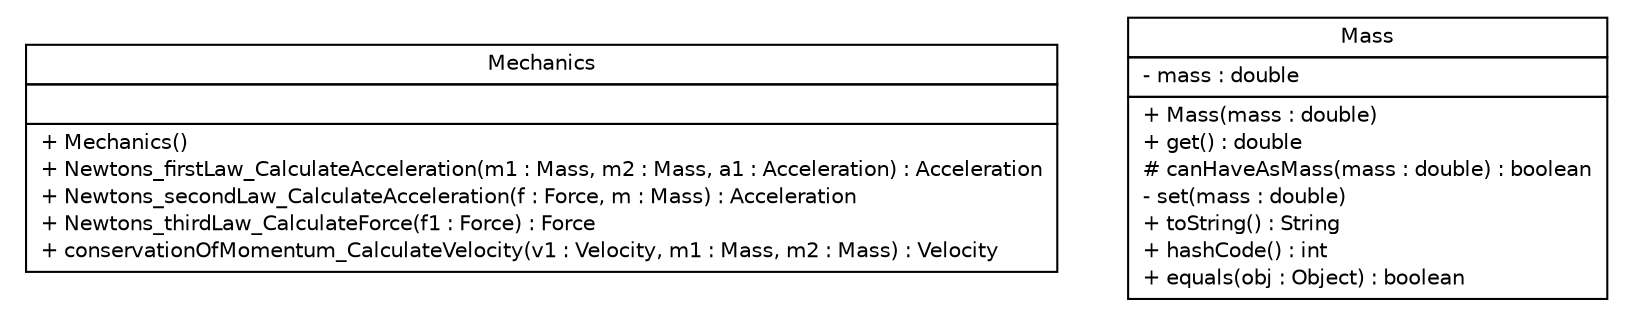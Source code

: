 #!/usr/local/bin/dot
#
# Class diagram 
# Generated by UMLGraph version R5_6 (http://www.umlgraph.org/)
#

digraph G {
	edge [fontname="Helvetica",fontsize=10,labelfontname="Helvetica",labelfontsize=10];
	node [fontname="Helvetica",fontsize=10,shape=plaintext];
	nodesep=0.25;
	ranksep=0.5;
	// world.physics.Mechanics
	c2110 [label=<<table title="world.physics.Mechanics" border="0" cellborder="1" cellspacing="0" cellpadding="2" port="p" href="./Mechanics.html">
		<tr><td><table border="0" cellspacing="0" cellpadding="1">
<tr><td align="center" balign="center"> Mechanics </td></tr>
		</table></td></tr>
		<tr><td><table border="0" cellspacing="0" cellpadding="1">
<tr><td align="left" balign="left">  </td></tr>
		</table></td></tr>
		<tr><td><table border="0" cellspacing="0" cellpadding="1">
<tr><td align="left" balign="left"> + Mechanics() </td></tr>
<tr><td align="left" balign="left"> + Newtons_firstLaw_CalculateAcceleration(m1 : Mass, m2 : Mass, a1 : Acceleration) : Acceleration </td></tr>
<tr><td align="left" balign="left"> + Newtons_secondLaw_CalculateAcceleration(f : Force, m : Mass) : Acceleration </td></tr>
<tr><td align="left" balign="left"> + Newtons_thirdLaw_CalculateForce(f1 : Force) : Force </td></tr>
<tr><td align="left" balign="left"> + conservationOfMomentum_CalculateVelocity(v1 : Velocity, m1 : Mass, m2 : Mass) : Velocity </td></tr>
		</table></td></tr>
		</table>>, URL="./Mechanics.html", fontname="Helvetica", fontcolor="black", fontsize=10.0];
	// world.physics.Mass
	c2111 [label=<<table title="world.physics.Mass" border="0" cellborder="1" cellspacing="0" cellpadding="2" port="p" href="./Mass.html">
		<tr><td><table border="0" cellspacing="0" cellpadding="1">
<tr><td align="center" balign="center"> Mass </td></tr>
		</table></td></tr>
		<tr><td><table border="0" cellspacing="0" cellpadding="1">
<tr><td align="left" balign="left"> - mass : double </td></tr>
		</table></td></tr>
		<tr><td><table border="0" cellspacing="0" cellpadding="1">
<tr><td align="left" balign="left"> + Mass(mass : double) </td></tr>
<tr><td align="left" balign="left"> + get() : double </td></tr>
<tr><td align="left" balign="left"> # canHaveAsMass(mass : double) : boolean </td></tr>
<tr><td align="left" balign="left"> - set(mass : double) </td></tr>
<tr><td align="left" balign="left"> + toString() : String </td></tr>
<tr><td align="left" balign="left"> + hashCode() : int </td></tr>
<tr><td align="left" balign="left"> + equals(obj : Object) : boolean </td></tr>
		</table></td></tr>
		</table>>, URL="./Mass.html", fontname="Helvetica", fontcolor="black", fontsize=10.0];
}

